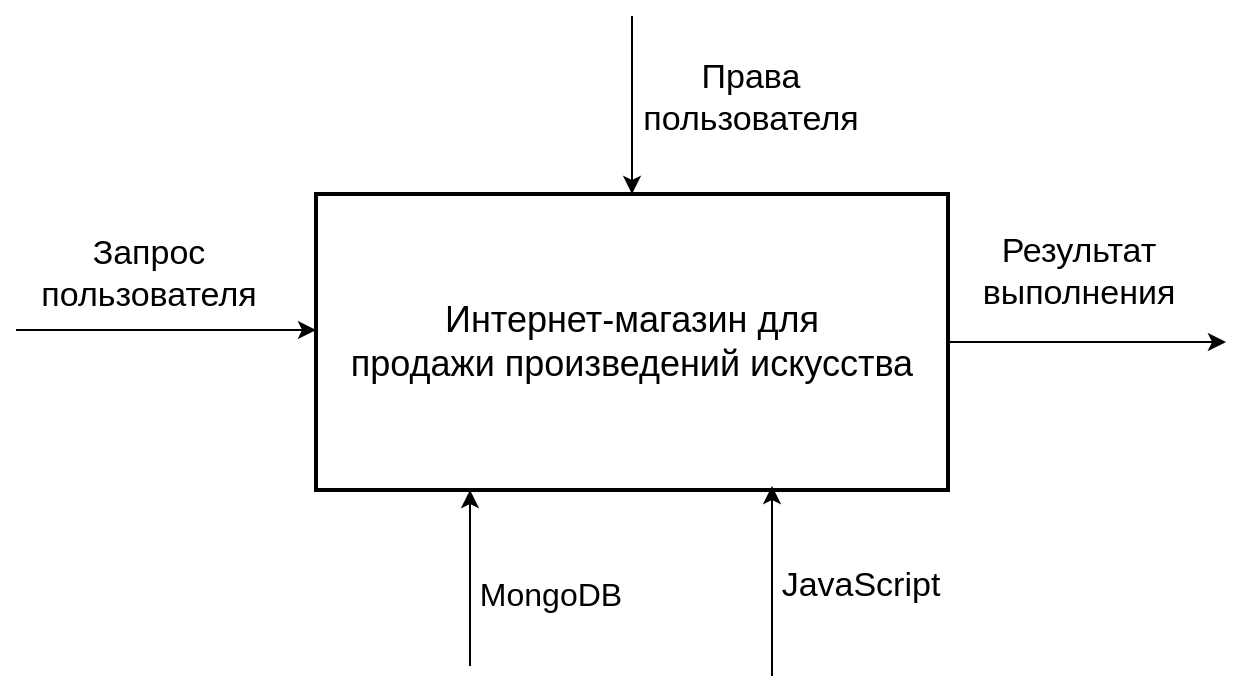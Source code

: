 <mxfile version="14.7.6" type="device"><diagram id="Bz5HqqBLvXpeJBiK0Pml" name="func_model"><mxGraphModel dx="1095" dy="513" grid="0" gridSize="10" guides="1" tooltips="1" connect="1" arrows="1" fold="1" page="1" pageScale="1" pageWidth="827" pageHeight="1169" math="0" shadow="0"><root><mxCell id="0"/><mxCell id="1" parent="0"/><mxCell id="TlEw5DoQp-JeAlM7cXX0-14" value="Результат&lt;br&gt;выполнения" style="edgeStyle=orthogonalEdgeStyle;rounded=0;orthogonalLoop=1;jettySize=auto;html=1;exitX=1;exitY=0.5;exitDx=0;exitDy=0;fontSize=17;" edge="1" parent="1" source="TlEw5DoQp-JeAlM7cXX0-1"><mxGeometry x="-0.067" y="35" relative="1" as="geometry"><mxPoint x="686" y="255" as="targetPoint"/><mxPoint as="offset"/></mxGeometry></mxCell><mxCell id="TlEw5DoQp-JeAlM7cXX0-1" value="&lt;font style=&quot;font-size: 18px;&quot;&gt;Интернет-магазин для&lt;br style=&quot;font-size: 18px;&quot;&gt;продажи произведений искусства&lt;/font&gt;" style="rounded=0;whiteSpace=wrap;html=1;strokeWidth=2;fontSize=18;" vertex="1" parent="1"><mxGeometry x="231" y="181" width="316" height="148" as="geometry"/></mxCell><mxCell id="TlEw5DoQp-JeAlM7cXX0-3" value="" style="endArrow=classic;html=1;" edge="1" parent="1"><mxGeometry width="50" height="50" relative="1" as="geometry"><mxPoint x="308" y="417" as="sourcePoint"/><mxPoint x="308" y="329" as="targetPoint"/></mxGeometry></mxCell><mxCell id="TlEw5DoQp-JeAlM7cXX0-6" value="MongoDB" style="edgeLabel;html=1;align=center;verticalAlign=middle;resizable=0;points=[];fontSize=16;" vertex="1" connectable="0" parent="TlEw5DoQp-JeAlM7cXX0-3"><mxGeometry x="-0.151" relative="1" as="geometry"><mxPoint x="40" y="1" as="offset"/></mxGeometry></mxCell><mxCell id="TlEw5DoQp-JeAlM7cXX0-4" value="" style="endArrow=classic;html=1;" edge="1" parent="1"><mxGeometry width="50" height="50" relative="1" as="geometry"><mxPoint x="459" y="422" as="sourcePoint"/><mxPoint x="459" y="327" as="targetPoint"/></mxGeometry></mxCell><mxCell id="TlEw5DoQp-JeAlM7cXX0-5" value="JavaScript" style="edgeLabel;html=1;align=center;verticalAlign=middle;resizable=0;points=[];fontSize=17;" vertex="1" connectable="0" parent="TlEw5DoQp-JeAlM7cXX0-4"><mxGeometry x="-0.548" y="-4" relative="1" as="geometry"><mxPoint x="40" y="-24" as="offset"/></mxGeometry></mxCell><mxCell id="TlEw5DoQp-JeAlM7cXX0-7" value="" style="endArrow=classic;html=1;fontSize=17;" edge="1" parent="1"><mxGeometry width="50" height="50" relative="1" as="geometry"><mxPoint x="81" y="249" as="sourcePoint"/><mxPoint x="231" y="249" as="targetPoint"/></mxGeometry></mxCell><mxCell id="TlEw5DoQp-JeAlM7cXX0-8" value="Запрос&lt;br&gt;пользователя" style="edgeLabel;html=1;align=center;verticalAlign=middle;resizable=0;points=[];fontSize=17;" vertex="1" connectable="0" parent="TlEw5DoQp-JeAlM7cXX0-7"><mxGeometry x="-0.295" y="-4" relative="1" as="geometry"><mxPoint x="13" y="-32" as="offset"/></mxGeometry></mxCell><mxCell id="TlEw5DoQp-JeAlM7cXX0-11" value="" style="endArrow=classic;html=1;fontSize=17;entryX=0.5;entryY=0;entryDx=0;entryDy=0;" edge="1" parent="1" target="TlEw5DoQp-JeAlM7cXX0-1"><mxGeometry width="50" height="50" relative="1" as="geometry"><mxPoint x="389" y="92" as="sourcePoint"/><mxPoint x="404" y="77" as="targetPoint"/></mxGeometry></mxCell><mxCell id="TlEw5DoQp-JeAlM7cXX0-12" value="Права&lt;br&gt;пользователя" style="edgeLabel;html=1;align=center;verticalAlign=middle;resizable=0;points=[];fontSize=17;" vertex="1" connectable="0" parent="TlEw5DoQp-JeAlM7cXX0-11"><mxGeometry x="0.329" y="-4" relative="1" as="geometry"><mxPoint x="63" y="-18" as="offset"/></mxGeometry></mxCell></root></mxGraphModel></diagram></mxfile>